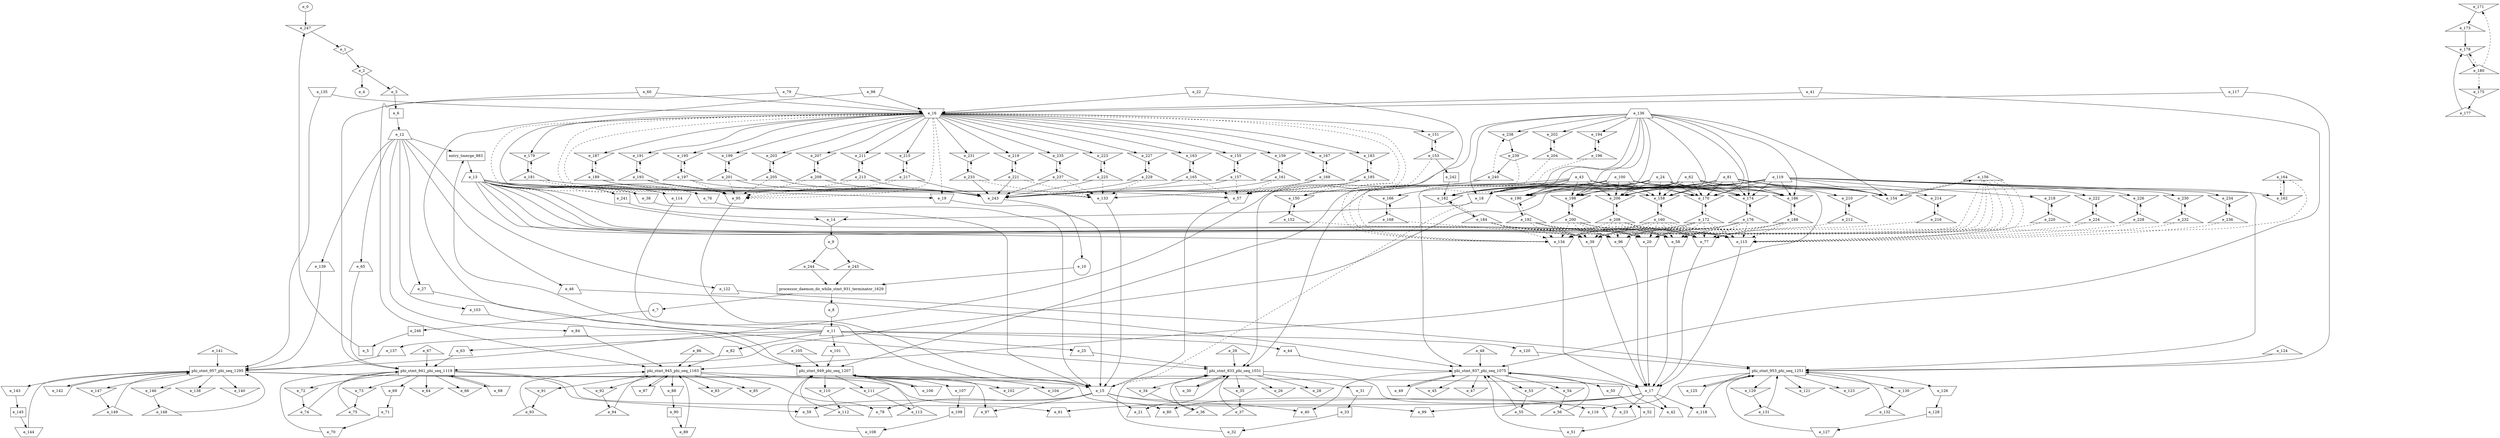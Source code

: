 digraph control_path {
  e_0: entry_node : n ;
  e_1 [shape = diamond];
  e_2 [shape = diamond];
  e_3 [shape = triangle];
  e_4: exit_node : s ;
  e_5 [shape = dot];
  e_6 [shape = dot];
  e_7 [shape = circle];
  e_8 [shape = circle];
  e_9 [shape = circle];
  e_10 [shape = circle];
  e_11 [shape = trapezium];
  e_12 [shape = trapezium];
  e_13 [shape = trapezium];
  e_14 [shape = invtriangle];
  e_15 [shape = invtrapezium];
  e_16 [shape = invtrapezium];
  e_17 [shape = invtrapezium];
  e_18 [shape = invtrapezium];
  e_19 [shape = invtrapezium];
  e_20 [shape = invtrapezium];
  e_21 [shape = trapezium];
  e_22 [shape = invtrapezium];
  e_23 [shape = trapezium];
  e_24 [shape = trapezium];
  e_25 [shape = trapezium];
  e_26 [shape = invtriangle];
  e_27 [shape = trapezium];
  e_28 [shape = invtriangle];
  e_29 [shape = triangle];
  e_30 [shape = invtrapezium];
  e_31 [shape = invtrapezium];
  e_32 [shape = invtrapezium];
  e_33 [shape = dot];
  e_34 [shape = invtriangle];
  e_35 [shape = invtriangle];
  e_36 [shape = triangle];
  e_37 [shape = triangle];
  e_38 [shape = invtrapezium];
  e_39 [shape = invtrapezium];
  e_40 [shape = trapezium];
  e_41 [shape = invtrapezium];
  e_42 [shape = trapezium];
  e_43 [shape = trapezium];
  e_44 [shape = trapezium];
  e_45 [shape = invtriangle];
  e_46 [shape = trapezium];
  e_47 [shape = invtriangle];
  e_48 [shape = triangle];
  e_49 [shape = invtrapezium];
  e_50 [shape = invtrapezium];
  e_51 [shape = invtrapezium];
  e_52 [shape = dot];
  e_53 [shape = invtriangle];
  e_54 [shape = invtriangle];
  e_55 [shape = triangle];
  e_56 [shape = triangle];
  e_57 [shape = invtrapezium];
  e_58 [shape = invtrapezium];
  e_59 [shape = trapezium];
  e_60 [shape = invtrapezium];
  e_61 [shape = trapezium];
  e_62 [shape = trapezium];
  e_63 [shape = trapezium];
  e_64 [shape = invtriangle];
  e_65 [shape = trapezium];
  e_66 [shape = invtriangle];
  e_67 [shape = triangle];
  e_68 [shape = invtrapezium];
  e_69 [shape = invtrapezium];
  e_70 [shape = invtrapezium];
  e_71 [shape = dot];
  e_72 [shape = invtriangle];
  e_73 [shape = invtriangle];
  e_74 [shape = triangle];
  e_75 [shape = triangle];
  e_76 [shape = invtrapezium];
  e_77 [shape = invtrapezium];
  e_78 [shape = trapezium];
  e_79 [shape = invtrapezium];
  e_80 [shape = trapezium];
  e_81 [shape = trapezium];
  e_82 [shape = trapezium];
  e_83 [shape = invtriangle];
  e_84 [shape = trapezium];
  e_85 [shape = invtriangle];
  e_86 [shape = triangle];
  e_87 [shape = invtrapezium];
  e_88 [shape = invtrapezium];
  e_89 [shape = invtrapezium];
  e_90 [shape = dot];
  e_91 [shape = invtriangle];
  e_92 [shape = invtriangle];
  e_93 [shape = triangle];
  e_94 [shape = triangle];
  e_95 [shape = invtrapezium];
  e_96 [shape = invtrapezium];
  e_97 [shape = trapezium];
  e_98 [shape = invtrapezium];
  e_99 [shape = trapezium];
  e_100 [shape = trapezium];
  e_101 [shape = trapezium];
  e_102 [shape = invtriangle];
  e_103 [shape = trapezium];
  e_104 [shape = invtriangle];
  e_105 [shape = triangle];
  e_106 [shape = invtrapezium];
  e_107 [shape = invtrapezium];
  e_108 [shape = invtrapezium];
  e_109 [shape = dot];
  e_110 [shape = invtriangle];
  e_111 [shape = invtriangle];
  e_112 [shape = triangle];
  e_113 [shape = triangle];
  e_114 [shape = invtrapezium];
  e_115 [shape = invtrapezium];
  e_116 [shape = trapezium];
  e_117 [shape = invtrapezium];
  e_118 [shape = trapezium];
  e_119 [shape = trapezium];
  e_120 [shape = trapezium];
  e_121 [shape = invtriangle];
  e_122 [shape = trapezium];
  e_123 [shape = invtriangle];
  e_124 [shape = triangle];
  e_125 [shape = invtrapezium];
  e_126 [shape = invtrapezium];
  e_127 [shape = invtrapezium];
  e_128 [shape = dot];
  e_129 [shape = invtriangle];
  e_130 [shape = invtriangle];
  e_131 [shape = triangle];
  e_132 [shape = triangle];
  e_133 [shape = invtrapezium];
  e_134 [shape = invtrapezium];
  e_135 [shape = invtrapezium];
  e_136 [shape = trapezium];
  e_137 [shape = trapezium];
  e_138 [shape = invtriangle];
  e_139 [shape = trapezium];
  e_140 [shape = invtriangle];
  e_141 [shape = triangle];
  e_142 [shape = invtrapezium];
  e_143 [shape = invtrapezium];
  e_144 [shape = invtrapezium];
  e_145 [shape = dot];
  e_146 [shape = invtriangle];
  e_147 [shape = invtriangle];
  e_148 [shape = triangle];
  e_149 [shape = triangle];
  e_150 [shape = invtriangle];
  e_151 [shape = invtriangle];
  e_152 [shape = triangle];
  e_153 [shape = triangle];
  e_154 [shape = invtriangle];
  e_155 [shape = invtriangle];
  e_156 [shape = triangle];
  e_157 [shape = triangle];
  e_158 [shape = invtriangle];
  e_159 [shape = invtriangle];
  e_160 [shape = triangle];
  e_161 [shape = triangle];
  e_162 [shape = invtriangle];
  e_163 [shape = invtriangle];
  e_164 [shape = triangle];
  e_165 [shape = triangle];
  e_166 [shape = invtriangle];
  e_167 [shape = invtriangle];
  e_168 [shape = triangle];
  e_169 [shape = triangle];
  e_170 [shape = invtriangle];
  e_171 [shape = invtriangle];
  e_172 [shape = triangle];
  e_173 [shape = triangle];
  e_174 [shape = invtriangle];
  e_175 [shape = invtriangle];
  e_176 [shape = triangle];
  e_177 [shape = triangle];
  e_178 [shape = invtriangle];
  e_179 [shape = invtriangle];
  e_180 [shape = triangle];
  e_181 [shape = triangle];
  e_182 [shape = invtriangle];
  e_183 [shape = invtriangle];
  e_184 [shape = triangle];
  e_185 [shape = triangle];
  e_186 [shape = invtriangle];
  e_187 [shape = invtriangle];
  e_188 [shape = triangle];
  e_189 [shape = triangle];
  e_190 [shape = invtriangle];
  e_191 [shape = invtriangle];
  e_192 [shape = triangle];
  e_193 [shape = triangle];
  e_194 [shape = invtriangle];
  e_195 [shape = invtriangle];
  e_196 [shape = triangle];
  e_197 [shape = triangle];
  e_198 [shape = invtriangle];
  e_199 [shape = invtriangle];
  e_200 [shape = triangle];
  e_201 [shape = triangle];
  e_202 [shape = invtriangle];
  e_203 [shape = invtriangle];
  e_204 [shape = triangle];
  e_205 [shape = triangle];
  e_206 [shape = invtriangle];
  e_207 [shape = invtriangle];
  e_208 [shape = triangle];
  e_209 [shape = triangle];
  e_210 [shape = invtriangle];
  e_211 [shape = invtriangle];
  e_212 [shape = triangle];
  e_213 [shape = triangle];
  e_214 [shape = invtriangle];
  e_215 [shape = invtriangle];
  e_216 [shape = triangle];
  e_217 [shape = triangle];
  e_218 [shape = invtriangle];
  e_219 [shape = invtriangle];
  e_220 [shape = triangle];
  e_221 [shape = triangle];
  e_222 [shape = invtriangle];
  e_223 [shape = invtriangle];
  e_224 [shape = triangle];
  e_225 [shape = triangle];
  e_226 [shape = invtriangle];
  e_227 [shape = invtriangle];
  e_228 [shape = triangle];
  e_229 [shape = triangle];
  e_230 [shape = invtriangle];
  e_231 [shape = invtriangle];
  e_232 [shape = triangle];
  e_233 [shape = triangle];
  e_234 [shape = invtriangle];
  e_235 [shape = invtriangle];
  e_236 [shape = triangle];
  e_237 [shape = triangle];
  e_238 [shape = invtriangle];
  e_239 [shape = diamond];
  e_240 [shape = triangle];
  e_241 [shape = dot];
  e_242 [shape = dot];
  e_243 [shape = invtrapezium];
  e_244 [shape = triangle];
  e_245 [shape = triangle];
  e_246 [shape = dot];
  e_247 [shape = invtriangle];
  e_247 -> e_1;
  e_1 -> e_2;
  e_2 -> e_3;
  e_2 -> e_4;
  e_246 -> e_5;
  e_3 -> e_6;
  e_14 -> e_9;
  e_243 -> e_10;
  e_8 -> e_11;
  e_6 -> e_12;
  e_241 -> e_14;
  e_18 -> e_14;
  e_133 -> e_15;
  e_114 -> e_15;
  e_19 -> e_15;
  e_38 -> e_15;
  e_57 -> e_15;
  e_76 -> e_15;
  e_95 -> e_15;
  e_18 -> e_15[style = dashed];
  e_135 -> e_16;
  e_117 -> e_16;
  e_22 -> e_16;
  e_41 -> e_16;
  e_60 -> e_16;
  e_79 -> e_16;
  e_98 -> e_16;
  e_134 -> e_17;
  e_115 -> e_17;
  e_20 -> e_17;
  e_39 -> e_17;
  e_58 -> e_17;
  e_77 -> e_17;
  e_96 -> e_17;
  e_136 -> e_18;
  e_119 -> e_18;
  e_24 -> e_18;
  e_43 -> e_18;
  e_62 -> e_18;
  e_81 -> e_18;
  e_100 -> e_18;
  e_13 -> e_19;
  e_16 -> e_19[style = dashed];
  e_13 -> e_20;
  e_200 -> e_20[style = dashed];
  e_172 -> e_20[style = dashed];
  e_176 -> e_20[style = dashed];
  e_208 -> e_20[style = dashed];
  e_160 -> e_20[style = dashed];
  e_156 -> e_20[style = dashed];
  e_184 -> e_20[style = dashed];
  e_188 -> e_20[style = dashed];
  e_192 -> e_20[style = dashed];
  e_15 -> e_21;
  e_17 -> e_23;
  e_11 -> e_25;
  e_12 -> e_27;
  e_33 -> e_32;
  e_31 -> e_33;
  e_34 -> e_36;
  e_35 -> e_37;
  e_13 -> e_38;
  e_16 -> e_38[style = dashed];
  e_13 -> e_39;
  e_200 -> e_39[style = dashed];
  e_172 -> e_39[style = dashed];
  e_176 -> e_39[style = dashed];
  e_208 -> e_39[style = dashed];
  e_160 -> e_39[style = dashed];
  e_168 -> e_39[style = dashed];
  e_152 -> e_39[style = dashed];
  e_156 -> e_39[style = dashed];
  e_184 -> e_39[style = dashed];
  e_188 -> e_39[style = dashed];
  e_192 -> e_39[style = dashed];
  e_15 -> e_40;
  e_17 -> e_42;
  e_11 -> e_44;
  e_12 -> e_46;
  e_52 -> e_51;
  e_50 -> e_52;
  e_53 -> e_55;
  e_54 -> e_56;
  e_13 -> e_57;
  e_16 -> e_57[style = dashed];
  e_161 -> e_57[style = dashed];
  e_165 -> e_57[style = dashed];
  e_169 -> e_57[style = dashed];
  e_153 -> e_57[style = dashed];
  e_157 -> e_57[style = dashed];
  e_13 -> e_58;
  e_200 -> e_58[style = dashed];
  e_172 -> e_58[style = dashed];
  e_176 -> e_58[style = dashed];
  e_208 -> e_58[style = dashed];
  e_160 -> e_58[style = dashed];
  e_164 -> e_58[style = dashed];
  e_156 -> e_58[style = dashed];
  e_184 -> e_58[style = dashed];
  e_188 -> e_58[style = dashed];
  e_192 -> e_58[style = dashed];
  e_15 -> e_59;
  e_17 -> e_61;
  e_11 -> e_63;
  e_12 -> e_65;
  e_71 -> e_70;
  e_69 -> e_71;
  e_72 -> e_74;
  e_73 -> e_75;
  e_13 -> e_76;
  e_16 -> e_76[style = dashed];
  e_13 -> e_77;
  e_200 -> e_77[style = dashed];
  e_172 -> e_77[style = dashed];
  e_176 -> e_77[style = dashed];
  e_208 -> e_77[style = dashed];
  e_212 -> e_77[style = dashed];
  e_216 -> e_77[style = dashed];
  e_160 -> e_77[style = dashed];
  e_156 -> e_77[style = dashed];
  e_184 -> e_77[style = dashed];
  e_188 -> e_77[style = dashed];
  e_192 -> e_77[style = dashed];
  e_15 -> e_78;
  e_17 -> e_80;
  e_11 -> e_82;
  e_12 -> e_84;
  e_90 -> e_89;
  e_88 -> e_90;
  e_91 -> e_93;
  e_92 -> e_94;
  e_13 -> e_95;
  e_16 -> e_95[style = dashed];
  e_193 -> e_95[style = dashed];
  e_197 -> e_95[style = dashed];
  e_201 -> e_95[style = dashed];
  e_205 -> e_95[style = dashed];
  e_209 -> e_95[style = dashed];
  e_213 -> e_95[style = dashed];
  e_217 -> e_95[style = dashed];
  e_189 -> e_95[style = dashed];
  e_13 -> e_96;
  e_200 -> e_96[style = dashed];
  e_172 -> e_96[style = dashed];
  e_176 -> e_96[style = dashed];
  e_208 -> e_96[style = dashed];
  e_160 -> e_96[style = dashed];
  e_156 -> e_96[style = dashed];
  e_184 -> e_96[style = dashed];
  e_188 -> e_96[style = dashed];
  e_192 -> e_96[style = dashed];
  e_15 -> e_97;
  e_17 -> e_99;
  e_11 -> e_101;
  e_12 -> e_103;
  e_109 -> e_108;
  e_107 -> e_109;
  e_110 -> e_112;
  e_111 -> e_113;
  e_13 -> e_114;
  e_16 -> e_114[style = dashed];
  e_181 -> e_114[style = dashed];
  e_13 -> e_115;
  e_200 -> e_115[style = dashed];
  e_172 -> e_115[style = dashed];
  e_176 -> e_115[style = dashed];
  e_228 -> e_115[style = dashed];
  e_232 -> e_115[style = dashed];
  e_236 -> e_115[style = dashed];
  e_208 -> e_115[style = dashed];
  e_220 -> e_115[style = dashed];
  e_224 -> e_115[style = dashed];
  e_160 -> e_115[style = dashed];
  e_156 -> e_115[style = dashed];
  e_184 -> e_115[style = dashed];
  e_188 -> e_115[style = dashed];
  e_192 -> e_115[style = dashed];
  e_15 -> e_116;
  e_17 -> e_118;
  e_11 -> e_120;
  e_12 -> e_122;
  e_128 -> e_127;
  e_126 -> e_128;
  e_129 -> e_131;
  e_130 -> e_132;
  e_13 -> e_133;
  e_16 -> e_133[style = dashed];
  e_229 -> e_133[style = dashed];
  e_233 -> e_133[style = dashed];
  e_237 -> e_133[style = dashed];
  e_221 -> e_133[style = dashed];
  e_225 -> e_133[style = dashed];
  e_185 -> e_133[style = dashed];
  e_13 -> e_134;
  e_239 -> e_134[style = dashed];
  e_196 -> e_134[style = dashed];
  e_200 -> e_134[style = dashed];
  e_172 -> e_134[style = dashed];
  e_176 -> e_134[style = dashed];
  e_204 -> e_134[style = dashed];
  e_208 -> e_134[style = dashed];
  e_160 -> e_134[style = dashed];
  e_156 -> e_134[style = dashed];
  e_184 -> e_134[style = dashed];
  e_188 -> e_134[style = dashed];
  e_192 -> e_134[style = dashed];
  e_11 -> e_137;
  e_12 -> e_139;
  e_145 -> e_144;
  e_143 -> e_145;
  e_146 -> e_148;
  e_147 -> e_149;
  e_43 -> e_150;
  e_152 -> e_150[style = dashed];
  e_185 -> e_150[style = dashed];
  e_16 -> e_151;
  e_153 -> e_151[style = dashed];
  e_150 -> e_152;
  e_151 -> e_153;
  e_136 -> e_154;
  e_119 -> e_154;
  e_24 -> e_154;
  e_43 -> e_154;
  e_62 -> e_154;
  e_81 -> e_154;
  e_100 -> e_154;
  e_156 -> e_154[style = dashed];
  e_16 -> e_155;
  e_157 -> e_155[style = dashed];
  e_154 -> e_156;
  e_155 -> e_157;
  e_136 -> e_158;
  e_119 -> e_158;
  e_24 -> e_158;
  e_43 -> e_158;
  e_62 -> e_158;
  e_81 -> e_158;
  e_100 -> e_158;
  e_160 -> e_158[style = dashed];
  e_16 -> e_159;
  e_161 -> e_159[style = dashed];
  e_158 -> e_160;
  e_159 -> e_161;
  e_62 -> e_162;
  e_164 -> e_162[style = dashed];
  e_16 -> e_163;
  e_165 -> e_163[style = dashed];
  e_162 -> e_164;
  e_163 -> e_165;
  e_43 -> e_166;
  e_168 -> e_166[style = dashed];
  e_16 -> e_167;
  e_169 -> e_167[style = dashed];
  e_166 -> e_168;
  e_167 -> e_169;
  e_136 -> e_170;
  e_119 -> e_170;
  e_24 -> e_170;
  e_43 -> e_170;
  e_62 -> e_170;
  e_81 -> e_170;
  e_100 -> e_170;
  e_172 -> e_170[style = dashed];
  e_180 -> e_171[style = dashed];
  e_170 -> e_172;
  e_171 -> e_173;
  e_136 -> e_174;
  e_119 -> e_174;
  e_24 -> e_174;
  e_43 -> e_174;
  e_62 -> e_174;
  e_81 -> e_174;
  e_100 -> e_174;
  e_176 -> e_174[style = dashed];
  e_180 -> e_175[style = dashed];
  e_174 -> e_176;
  e_175 -> e_177;
  e_173 -> e_178;
  e_177 -> e_178;
  e_180 -> e_178[style = dashed];
  e_16 -> e_179;
  e_181 -> e_179[style = dashed];
  e_178 -> e_180;
  e_179 -> e_181;
  e_136 -> e_182;
  e_242 -> e_182;
  e_119 -> e_182;
  e_24 -> e_182;
  e_43 -> e_182;
  e_62 -> e_182;
  e_81 -> e_182;
  e_100 -> e_182;
  e_184 -> e_182[style = dashed];
  e_16 -> e_183;
  e_185 -> e_183[style = dashed];
  e_182 -> e_184;
  e_183 -> e_185;
  e_136 -> e_186;
  e_119 -> e_186;
  e_24 -> e_186;
  e_43 -> e_186;
  e_62 -> e_186;
  e_81 -> e_186;
  e_100 -> e_186;
  e_188 -> e_186[style = dashed];
  e_16 -> e_187;
  e_189 -> e_187[style = dashed];
  e_186 -> e_188;
  e_187 -> e_189;
  e_136 -> e_190;
  e_119 -> e_190;
  e_24 -> e_190;
  e_43 -> e_190;
  e_62 -> e_190;
  e_81 -> e_190;
  e_100 -> e_190;
  e_192 -> e_190[style = dashed];
  e_16 -> e_191;
  e_193 -> e_191[style = dashed];
  e_190 -> e_192;
  e_191 -> e_193;
  e_136 -> e_194;
  e_196 -> e_194[style = dashed];
  e_16 -> e_195;
  e_197 -> e_195[style = dashed];
  e_194 -> e_196;
  e_195 -> e_197;
  e_136 -> e_198;
  e_119 -> e_198;
  e_24 -> e_198;
  e_43 -> e_198;
  e_62 -> e_198;
  e_81 -> e_198;
  e_100 -> e_198;
  e_200 -> e_198[style = dashed];
  e_16 -> e_199;
  e_201 -> e_199[style = dashed];
  e_198 -> e_200;
  e_199 -> e_201;
  e_136 -> e_202;
  e_204 -> e_202[style = dashed];
  e_16 -> e_203;
  e_205 -> e_203[style = dashed];
  e_202 -> e_204;
  e_203 -> e_205;
  e_136 -> e_206;
  e_119 -> e_206;
  e_24 -> e_206;
  e_43 -> e_206;
  e_62 -> e_206;
  e_81 -> e_206;
  e_100 -> e_206;
  e_208 -> e_206[style = dashed];
  e_16 -> e_207;
  e_209 -> e_207[style = dashed];
  e_206 -> e_208;
  e_207 -> e_209;
  e_81 -> e_210;
  e_212 -> e_210[style = dashed];
  e_16 -> e_211;
  e_213 -> e_211[style = dashed];
  e_210 -> e_212;
  e_211 -> e_213;
  e_81 -> e_214;
  e_216 -> e_214[style = dashed];
  e_16 -> e_215;
  e_217 -> e_215[style = dashed];
  e_214 -> e_216;
  e_215 -> e_217;
  e_119 -> e_218;
  e_220 -> e_218[style = dashed];
  e_16 -> e_219;
  e_221 -> e_219[style = dashed];
  e_218 -> e_220;
  e_219 -> e_221;
  e_119 -> e_222;
  e_224 -> e_222[style = dashed];
  e_16 -> e_223;
  e_225 -> e_223[style = dashed];
  e_222 -> e_224;
  e_223 -> e_225;
  e_119 -> e_226;
  e_228 -> e_226[style = dashed];
  e_16 -> e_227;
  e_229 -> e_227[style = dashed];
  e_226 -> e_228;
  e_227 -> e_229;
  e_119 -> e_230;
  e_232 -> e_230[style = dashed];
  e_16 -> e_231;
  e_233 -> e_231[style = dashed];
  e_230 -> e_232;
  e_231 -> e_233;
  e_119 -> e_234;
  e_236 -> e_234[style = dashed];
  e_16 -> e_235;
  e_237 -> e_235[style = dashed];
  e_234 -> e_236;
  e_235 -> e_237;
  e_136 -> e_238;
  e_240 -> e_238[style = dashed];
  e_238 -> e_239;
  e_239 -> e_240;
  e_13 -> e_241;
  e_153 -> e_242;
  e_16 -> e_243;
  e_240 -> e_243;
  e_193 -> e_243;
  e_197 -> e_243;
  e_201 -> e_243;
  e_229 -> e_243;
  e_233 -> e_243;
  e_237 -> e_243;
  e_205 -> e_243;
  e_209 -> e_243;
  e_213 -> e_243;
  e_217 -> e_243;
  e_221 -> e_243;
  e_225 -> e_243;
  e_161 -> e_243;
  e_165 -> e_243;
  e_169 -> e_243;
  e_157 -> e_243;
  e_181 -> e_243;
  e_185 -> e_243;
  e_189 -> e_243;
  e_9 -> e_244;
  e_9 -> e_245;
  e_7 -> e_246;
  e_5 -> e_247;
  e_0 -> e_247;
  processor_daemon_do_while_stmt_931_terminator_1629 [shape=rectangle];
e_10 -> processor_daemon_do_while_stmt_931_terminator_1629;
e_245 -> processor_daemon_do_while_stmt_931_terminator_1629;
e_244 -> processor_daemon_do_while_stmt_931_terminator_1629;
processor_daemon_do_while_stmt_931_terminator_1629 -> e_8;
processor_daemon_do_while_stmt_931_terminator_1629 -> e_7;
  phi_stmt_933_phi_seq_1031 [shape=rectangle];
e_27 -> phi_stmt_933_phi_seq_1031;
phi_stmt_933_phi_seq_1031 -> e_30;
phi_stmt_933_phi_seq_1031 -> e_31;
phi_stmt_933_phi_seq_1031 -> e_28;
e_30 -> phi_stmt_933_phi_seq_1031;
e_32 -> phi_stmt_933_phi_seq_1031;
e_25 -> phi_stmt_933_phi_seq_1031;
phi_stmt_933_phi_seq_1031 -> e_34;
phi_stmt_933_phi_seq_1031 -> e_35;
phi_stmt_933_phi_seq_1031 -> e_26;
e_36 -> phi_stmt_933_phi_seq_1031;
e_37 -> phi_stmt_933_phi_seq_1031;
e_22 -> phi_stmt_933_phi_seq_1031;
e_24 -> phi_stmt_933_phi_seq_1031;
phi_stmt_933_phi_seq_1031 -> e_21;
phi_stmt_933_phi_seq_1031 -> e_23;
e_29 -> phi_stmt_933_phi_seq_1031;
  phi_stmt_937_phi_seq_1075 [shape=rectangle];
e_46 -> phi_stmt_937_phi_seq_1075;
phi_stmt_937_phi_seq_1075 -> e_49;
phi_stmt_937_phi_seq_1075 -> e_50;
phi_stmt_937_phi_seq_1075 -> e_47;
e_49 -> phi_stmt_937_phi_seq_1075;
e_51 -> phi_stmt_937_phi_seq_1075;
e_44 -> phi_stmt_937_phi_seq_1075;
phi_stmt_937_phi_seq_1075 -> e_53;
phi_stmt_937_phi_seq_1075 -> e_54;
phi_stmt_937_phi_seq_1075 -> e_45;
e_55 -> phi_stmt_937_phi_seq_1075;
e_56 -> phi_stmt_937_phi_seq_1075;
e_41 -> phi_stmt_937_phi_seq_1075;
e_43 -> phi_stmt_937_phi_seq_1075;
phi_stmt_937_phi_seq_1075 -> e_40;
phi_stmt_937_phi_seq_1075 -> e_42;
e_48 -> phi_stmt_937_phi_seq_1075;
  phi_stmt_941_phi_seq_1119 [shape=rectangle];
e_65 -> phi_stmt_941_phi_seq_1119;
phi_stmt_941_phi_seq_1119 -> e_68;
phi_stmt_941_phi_seq_1119 -> e_69;
phi_stmt_941_phi_seq_1119 -> e_66;
e_68 -> phi_stmt_941_phi_seq_1119;
e_70 -> phi_stmt_941_phi_seq_1119;
e_63 -> phi_stmt_941_phi_seq_1119;
phi_stmt_941_phi_seq_1119 -> e_72;
phi_stmt_941_phi_seq_1119 -> e_73;
phi_stmt_941_phi_seq_1119 -> e_64;
e_74 -> phi_stmt_941_phi_seq_1119;
e_75 -> phi_stmt_941_phi_seq_1119;
e_60 -> phi_stmt_941_phi_seq_1119;
e_62 -> phi_stmt_941_phi_seq_1119;
phi_stmt_941_phi_seq_1119 -> e_59;
phi_stmt_941_phi_seq_1119 -> e_61;
e_67 -> phi_stmt_941_phi_seq_1119;
  phi_stmt_945_phi_seq_1163 [shape=rectangle];
e_84 -> phi_stmt_945_phi_seq_1163;
phi_stmt_945_phi_seq_1163 -> e_87;
phi_stmt_945_phi_seq_1163 -> e_88;
phi_stmt_945_phi_seq_1163 -> e_85;
e_87 -> phi_stmt_945_phi_seq_1163;
e_89 -> phi_stmt_945_phi_seq_1163;
e_82 -> phi_stmt_945_phi_seq_1163;
phi_stmt_945_phi_seq_1163 -> e_91;
phi_stmt_945_phi_seq_1163 -> e_92;
phi_stmt_945_phi_seq_1163 -> e_83;
e_93 -> phi_stmt_945_phi_seq_1163;
e_94 -> phi_stmt_945_phi_seq_1163;
e_79 -> phi_stmt_945_phi_seq_1163;
e_81 -> phi_stmt_945_phi_seq_1163;
phi_stmt_945_phi_seq_1163 -> e_78;
phi_stmt_945_phi_seq_1163 -> e_80;
e_86 -> phi_stmt_945_phi_seq_1163;
  phi_stmt_949_phi_seq_1207 [shape=rectangle];
e_103 -> phi_stmt_949_phi_seq_1207;
phi_stmt_949_phi_seq_1207 -> e_106;
phi_stmt_949_phi_seq_1207 -> e_107;
phi_stmt_949_phi_seq_1207 -> e_104;
e_106 -> phi_stmt_949_phi_seq_1207;
e_108 -> phi_stmt_949_phi_seq_1207;
e_101 -> phi_stmt_949_phi_seq_1207;
phi_stmt_949_phi_seq_1207 -> e_110;
phi_stmt_949_phi_seq_1207 -> e_111;
phi_stmt_949_phi_seq_1207 -> e_102;
e_112 -> phi_stmt_949_phi_seq_1207;
e_113 -> phi_stmt_949_phi_seq_1207;
e_98 -> phi_stmt_949_phi_seq_1207;
e_100 -> phi_stmt_949_phi_seq_1207;
phi_stmt_949_phi_seq_1207 -> e_97;
phi_stmt_949_phi_seq_1207 -> e_99;
e_105 -> phi_stmt_949_phi_seq_1207;
  phi_stmt_953_phi_seq_1251 [shape=rectangle];
e_122 -> phi_stmt_953_phi_seq_1251;
phi_stmt_953_phi_seq_1251 -> e_125;
phi_stmt_953_phi_seq_1251 -> e_126;
phi_stmt_953_phi_seq_1251 -> e_123;
e_125 -> phi_stmt_953_phi_seq_1251;
e_127 -> phi_stmt_953_phi_seq_1251;
e_120 -> phi_stmt_953_phi_seq_1251;
phi_stmt_953_phi_seq_1251 -> e_129;
phi_stmt_953_phi_seq_1251 -> e_130;
phi_stmt_953_phi_seq_1251 -> e_121;
e_131 -> phi_stmt_953_phi_seq_1251;
e_132 -> phi_stmt_953_phi_seq_1251;
e_117 -> phi_stmt_953_phi_seq_1251;
e_119 -> phi_stmt_953_phi_seq_1251;
phi_stmt_953_phi_seq_1251 -> e_116;
phi_stmt_953_phi_seq_1251 -> e_118;
e_124 -> phi_stmt_953_phi_seq_1251;
  phi_stmt_957_phi_seq_1295 [shape=rectangle];
e_139 -> phi_stmt_957_phi_seq_1295;
phi_stmt_957_phi_seq_1295 -> e_142;
phi_stmt_957_phi_seq_1295 -> e_143;
phi_stmt_957_phi_seq_1295 -> e_140;
e_142 -> phi_stmt_957_phi_seq_1295;
e_144 -> phi_stmt_957_phi_seq_1295;
e_137 -> phi_stmt_957_phi_seq_1295;
phi_stmt_957_phi_seq_1295 -> e_146;
phi_stmt_957_phi_seq_1295 -> e_147;
phi_stmt_957_phi_seq_1295 -> e_138;
e_148 -> phi_stmt_957_phi_seq_1295;
e_149 -> phi_stmt_957_phi_seq_1295;
e_135 -> phi_stmt_957_phi_seq_1295;
e_136 -> phi_stmt_957_phi_seq_1295;
phi_stmt_957_phi_seq_1295 -> e_15;
phi_stmt_957_phi_seq_1295 -> e_17;
e_141 -> phi_stmt_957_phi_seq_1295;
entry_tmerge_983 [shape = rectangle]; 
e_11 -> entry_tmerge_983;
e_12 -> entry_tmerge_983;
entry_tmerge_983 -> e_13;
}
